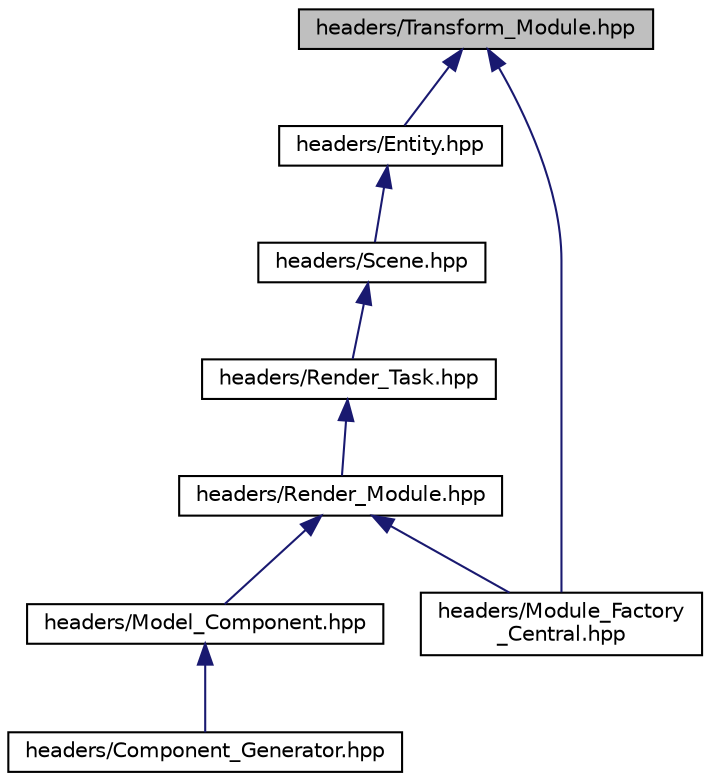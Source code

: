 digraph "headers/Transform_Module.hpp"
{
 // LATEX_PDF_SIZE
  edge [fontname="Helvetica",fontsize="10",labelfontname="Helvetica",labelfontsize="10"];
  node [fontname="Helvetica",fontsize="10",shape=record];
  Node12 [label="headers/Transform_Module.hpp",height=0.2,width=0.4,color="black", fillcolor="grey75", style="filled", fontcolor="black",tooltip="Module of the transform components."];
  Node12 -> Node13 [dir="back",color="midnightblue",fontsize="10",style="solid",fontname="Helvetica"];
  Node13 [label="headers/Entity.hpp",height=0.2,width=0.4,color="black", fillcolor="white", style="filled",URL="$d2/db6/_entity_8hpp.html",tooltip="Entity class. An entity is an object that belongs to an engine's scene and has components."];
  Node13 -> Node14 [dir="back",color="midnightblue",fontsize="10",style="solid",fontname="Helvetica"];
  Node14 [label="headers/Scene.hpp",height=0.2,width=0.4,color="black", fillcolor="white", style="filled",URL="$d0/d8f/_scene_8hpp.html",tooltip=" "];
  Node14 -> Node15 [dir="back",color="midnightblue",fontsize="10",style="solid",fontname="Helvetica"];
  Node15 [label="headers/Render_Task.hpp",height=0.2,width=0.4,color="black", fillcolor="white", style="filled",URL="$db/df5/_render___task_8hpp.html",tooltip="Task of the render module."];
  Node15 -> Node16 [dir="back",color="midnightblue",fontsize="10",style="solid",fontname="Helvetica"];
  Node16 [label="headers/Render_Module.hpp",height=0.2,width=0.4,color="black", fillcolor="white", style="filled",URL="$de/d59/_render___module_8hpp.html",tooltip="Module of the render type components (model, camera and light). Create components and store the task ..."];
  Node16 -> Node17 [dir="back",color="midnightblue",fontsize="10",style="solid",fontname="Helvetica"];
  Node17 [label="headers/Model_Component.hpp",height=0.2,width=0.4,color="black", fillcolor="white", style="filled",URL="$d0/da4/_model___component_8hpp.html",tooltip="Component that stores a 3d mesh and process it's information and attributes."];
  Node17 -> Node18 [dir="back",color="midnightblue",fontsize="10",style="solid",fontname="Helvetica"];
  Node18 [label="headers/Component_Generator.hpp",height=0.2,width=0.4,color="black", fillcolor="white", style="filled",URL="$d2/de4/_component___generator_8hpp.html",tooltip="Generator of components, store and create components."];
  Node16 -> Node19 [dir="back",color="midnightblue",fontsize="10",style="solid",fontname="Helvetica"];
  Node19 [label="headers/Module_Factory\l_Central.hpp",height=0.2,width=0.4,color="black", fillcolor="white", style="filled",URL="$da/dc1/_module___factory___central_8hpp.html",tooltip="Patch to the problem of auto-registration of static members in cpp files. Registers and stores the mo..."];
  Node12 -> Node19 [dir="back",color="midnightblue",fontsize="10",style="solid",fontname="Helvetica"];
}
